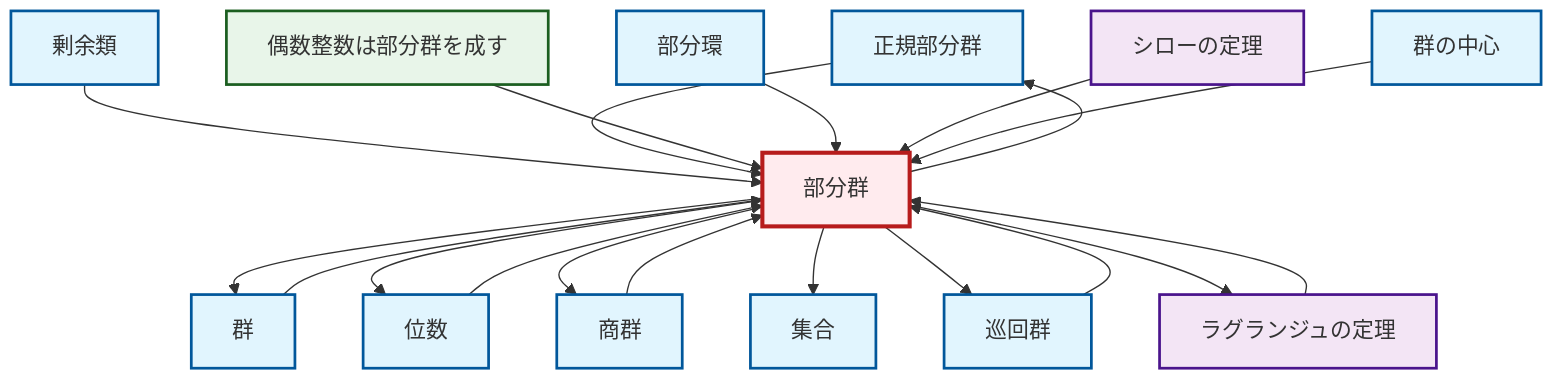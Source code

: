 graph TD
    classDef definition fill:#e1f5fe,stroke:#01579b,stroke-width:2px
    classDef theorem fill:#f3e5f5,stroke:#4a148c,stroke-width:2px
    classDef axiom fill:#fff3e0,stroke:#e65100,stroke-width:2px
    classDef example fill:#e8f5e9,stroke:#1b5e20,stroke-width:2px
    classDef current fill:#ffebee,stroke:#b71c1c,stroke-width:3px
    def-normal-subgroup["正規部分群"]:::definition
    def-group["群"]:::definition
    thm-lagrange["ラグランジュの定理"]:::theorem
    def-center-of-group["群の中心"]:::definition
    def-subgroup["部分群"]:::definition
    ex-even-integers-subgroup["偶数整数は部分群を成す"]:::example
    def-set["集合"]:::definition
    def-subring["部分環"]:::definition
    def-coset["剰余類"]:::definition
    def-quotient-group["商群"]:::definition
    thm-sylow["シローの定理"]:::theorem
    def-order["位数"]:::definition
    def-cyclic-group["巡回群"]:::definition
    def-subgroup --> def-group
    def-subgroup --> def-order
    def-order --> def-subgroup
    def-subgroup --> def-quotient-group
    def-coset --> def-subgroup
    def-cyclic-group --> def-subgroup
    def-normal-subgroup --> def-subgroup
    def-quotient-group --> def-subgroup
    def-subgroup --> def-set
    def-subgroup --> def-normal-subgroup
    ex-even-integers-subgroup --> def-subgroup
    def-subgroup --> def-cyclic-group
    def-subgroup --> thm-lagrange
    def-subring --> def-subgroup
    def-group --> def-subgroup
    thm-sylow --> def-subgroup
    thm-lagrange --> def-subgroup
    def-center-of-group --> def-subgroup
    class def-subgroup current